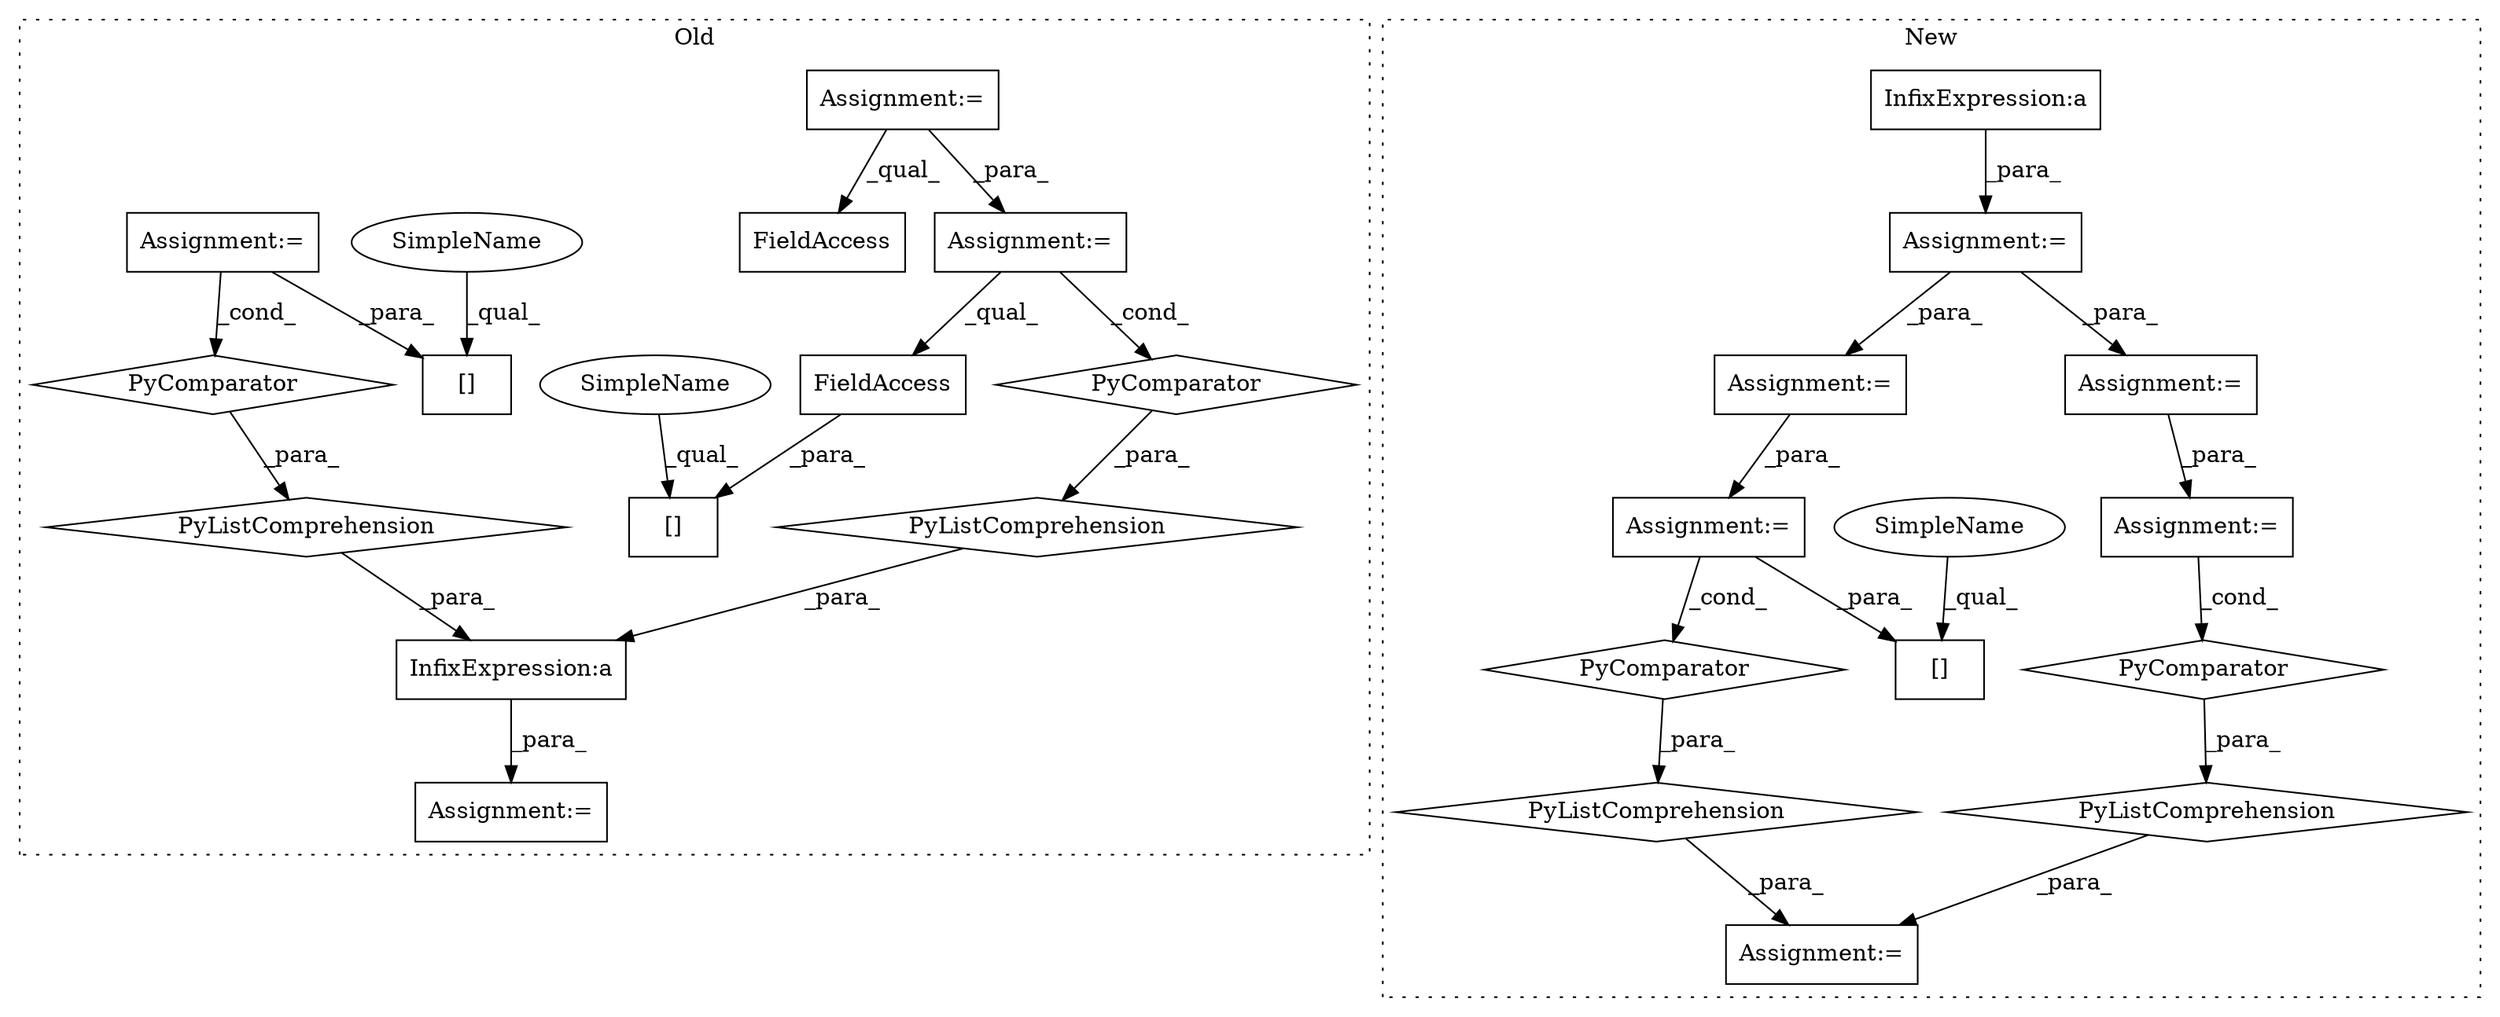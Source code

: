 digraph G {
subgraph cluster0 {
1 [label="PyListComprehension" a="109" s="1534" l="136" shape="diamond"];
3 [label="PyComparator" a="113" s="1618" l="44" shape="diamond"];
5 [label="Assignment:=" a="7" s="585" l="1" shape="box"];
9 [label="Assignment:=" a="7" s="1375" l="1" shape="box"];
11 [label="FieldAccess" a="22" s="1547" l="9" shape="box"];
12 [label="FieldAccess" a="22" s="1402" l="9" shape="box"];
14 [label="InfixExpression:a" a="27" s="1665" l="14" shape="box"];
15 [label="[]" a="2" s="1534,1556" l="13,1" shape="box"];
17 [label="PyListComprehension" a="109" s="1679" l="144" shape="diamond"];
18 [label="PyComparator" a="113" s="1775" l="40" shape="diamond"];
19 [label="[]" a="2" s="1679,1708" l="13,1" shape="box"];
24 [label="Assignment:=" a="7" s="1775" l="40" shape="box"];
25 [label="Assignment:=" a="7" s="1618" l="44" shape="box"];
26 [label="SimpleName" a="42" s="1679" l="12" shape="ellipse"];
27 [label="SimpleName" a="42" s="1534" l="12" shape="ellipse"];
label = "Old";
style="dotted";
}
subgraph cluster1 {
2 [label="PyComparator" a="113" s="2102" l="39" shape="diamond"];
4 [label="Assignment:=" a="7" s="1840" l="1" shape="box"];
6 [label="PyListComprehension" a="109" s="2026" l="123" shape="diamond"];
7 [label="Assignment:=" a="7" s="1889" l="1" shape="box"];
8 [label="Assignment:=" a="7" s="2102" l="39" shape="box"];
10 [label="Assignment:=" a="7" s="1064" l="2" shape="box"];
13 [label="InfixExpression:a" a="27" s="1158" l="3" shape="box"];
16 [label="[]" a="2" s="2026,2043" l="13,1" shape="box"];
20 [label="Assignment:=" a="7" s="1772" l="1" shape="box"];
21 [label="PyListComprehension" a="109" s="1902" l="116" shape="diamond"];
22 [label="PyComparator" a="113" s="1978" l="32" shape="diamond"];
23 [label="Assignment:=" a="7" s="1978" l="32" shape="box"];
28 [label="SimpleName" a="42" s="2026" l="12" shape="ellipse"];
label = "New";
style="dotted";
}
1 -> 14 [label="_para_"];
2 -> 6 [label="_para_"];
3 -> 1 [label="_para_"];
4 -> 8 [label="_para_"];
5 -> 25 [label="_para_"];
5 -> 12 [label="_qual_"];
6 -> 7 [label="_para_"];
8 -> 16 [label="_para_"];
8 -> 2 [label="_cond_"];
10 -> 4 [label="_para_"];
10 -> 20 [label="_para_"];
11 -> 15 [label="_para_"];
13 -> 10 [label="_para_"];
14 -> 9 [label="_para_"];
17 -> 14 [label="_para_"];
18 -> 17 [label="_para_"];
20 -> 23 [label="_para_"];
21 -> 7 [label="_para_"];
22 -> 21 [label="_para_"];
23 -> 22 [label="_cond_"];
24 -> 18 [label="_cond_"];
24 -> 19 [label="_para_"];
25 -> 3 [label="_cond_"];
25 -> 11 [label="_qual_"];
26 -> 19 [label="_qual_"];
27 -> 15 [label="_qual_"];
28 -> 16 [label="_qual_"];
}